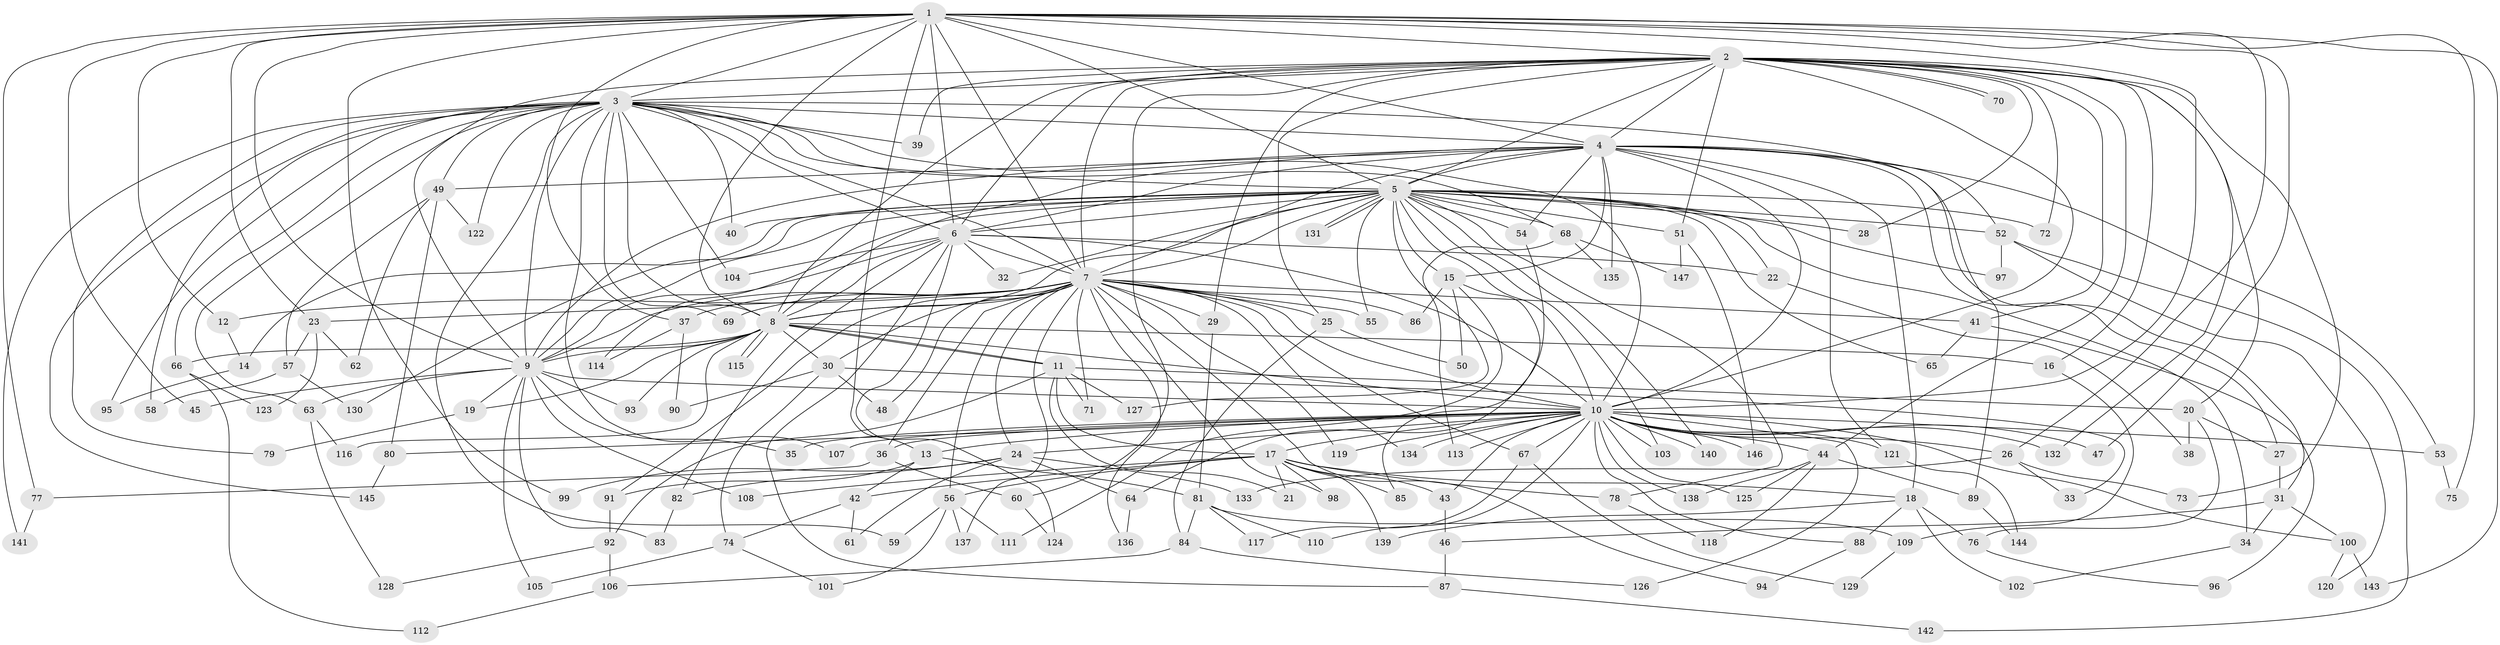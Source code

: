 // coarse degree distribution, {18: 0.01834862385321101, 20: 0.009174311926605505, 29: 0.009174311926605505, 31: 0.009174311926605505, 33: 0.009174311926605505, 17: 0.009174311926605505, 14: 0.009174311926605505, 34: 0.009174311926605505, 7: 0.01834862385321101, 6: 0.045871559633027525, 3: 0.1926605504587156, 4: 0.11009174311926606, 10: 0.009174311926605505, 5: 0.08256880733944955, 2: 0.44036697247706424, 1: 0.01834862385321101}
// Generated by graph-tools (version 1.1) at 2025/23/03/03/25 07:23:41]
// undirected, 147 vertices, 319 edges
graph export_dot {
graph [start="1"]
  node [color=gray90,style=filled];
  1;
  2;
  3;
  4;
  5;
  6;
  7;
  8;
  9;
  10;
  11;
  12;
  13;
  14;
  15;
  16;
  17;
  18;
  19;
  20;
  21;
  22;
  23;
  24;
  25;
  26;
  27;
  28;
  29;
  30;
  31;
  32;
  33;
  34;
  35;
  36;
  37;
  38;
  39;
  40;
  41;
  42;
  43;
  44;
  45;
  46;
  47;
  48;
  49;
  50;
  51;
  52;
  53;
  54;
  55;
  56;
  57;
  58;
  59;
  60;
  61;
  62;
  63;
  64;
  65;
  66;
  67;
  68;
  69;
  70;
  71;
  72;
  73;
  74;
  75;
  76;
  77;
  78;
  79;
  80;
  81;
  82;
  83;
  84;
  85;
  86;
  87;
  88;
  89;
  90;
  91;
  92;
  93;
  94;
  95;
  96;
  97;
  98;
  99;
  100;
  101;
  102;
  103;
  104;
  105;
  106;
  107;
  108;
  109;
  110;
  111;
  112;
  113;
  114;
  115;
  116;
  117;
  118;
  119;
  120;
  121;
  122;
  123;
  124;
  125;
  126;
  127;
  128;
  129;
  130;
  131;
  132;
  133;
  134;
  135;
  136;
  137;
  138;
  139;
  140;
  141;
  142;
  143;
  144;
  145;
  146;
  147;
  1 -- 2;
  1 -- 3;
  1 -- 4;
  1 -- 5;
  1 -- 6;
  1 -- 7;
  1 -- 8;
  1 -- 9;
  1 -- 10;
  1 -- 12;
  1 -- 13;
  1 -- 23;
  1 -- 26;
  1 -- 37;
  1 -- 45;
  1 -- 47;
  1 -- 75;
  1 -- 77;
  1 -- 99;
  1 -- 143;
  2 -- 3;
  2 -- 4;
  2 -- 5;
  2 -- 6;
  2 -- 7;
  2 -- 8;
  2 -- 9;
  2 -- 10;
  2 -- 16;
  2 -- 20;
  2 -- 25;
  2 -- 28;
  2 -- 29;
  2 -- 39;
  2 -- 41;
  2 -- 44;
  2 -- 51;
  2 -- 60;
  2 -- 70;
  2 -- 70;
  2 -- 72;
  2 -- 73;
  2 -- 132;
  3 -- 4;
  3 -- 5;
  3 -- 6;
  3 -- 7;
  3 -- 8;
  3 -- 9;
  3 -- 10;
  3 -- 39;
  3 -- 40;
  3 -- 49;
  3 -- 58;
  3 -- 59;
  3 -- 63;
  3 -- 66;
  3 -- 68;
  3 -- 69;
  3 -- 79;
  3 -- 89;
  3 -- 95;
  3 -- 104;
  3 -- 107;
  3 -- 122;
  3 -- 141;
  3 -- 145;
  4 -- 5;
  4 -- 6;
  4 -- 7;
  4 -- 8;
  4 -- 9;
  4 -- 10;
  4 -- 15;
  4 -- 18;
  4 -- 27;
  4 -- 31;
  4 -- 49;
  4 -- 52;
  4 -- 53;
  4 -- 54;
  4 -- 121;
  4 -- 135;
  5 -- 6;
  5 -- 7;
  5 -- 8;
  5 -- 9;
  5 -- 10;
  5 -- 14;
  5 -- 15;
  5 -- 22;
  5 -- 28;
  5 -- 32;
  5 -- 34;
  5 -- 40;
  5 -- 51;
  5 -- 52;
  5 -- 54;
  5 -- 55;
  5 -- 65;
  5 -- 68;
  5 -- 72;
  5 -- 78;
  5 -- 97;
  5 -- 103;
  5 -- 114;
  5 -- 127;
  5 -- 130;
  5 -- 131;
  5 -- 131;
  5 -- 140;
  6 -- 7;
  6 -- 8;
  6 -- 9;
  6 -- 10;
  6 -- 22;
  6 -- 32;
  6 -- 82;
  6 -- 87;
  6 -- 104;
  6 -- 124;
  7 -- 8;
  7 -- 9;
  7 -- 10;
  7 -- 12;
  7 -- 23;
  7 -- 24;
  7 -- 25;
  7 -- 29;
  7 -- 30;
  7 -- 36;
  7 -- 37;
  7 -- 41;
  7 -- 48;
  7 -- 55;
  7 -- 56;
  7 -- 67;
  7 -- 69;
  7 -- 71;
  7 -- 86;
  7 -- 91;
  7 -- 94;
  7 -- 98;
  7 -- 119;
  7 -- 134;
  7 -- 136;
  7 -- 137;
  8 -- 9;
  8 -- 10;
  8 -- 11;
  8 -- 11;
  8 -- 16;
  8 -- 19;
  8 -- 30;
  8 -- 66;
  8 -- 93;
  8 -- 115;
  8 -- 115;
  8 -- 116;
  9 -- 10;
  9 -- 19;
  9 -- 35;
  9 -- 45;
  9 -- 63;
  9 -- 83;
  9 -- 93;
  9 -- 105;
  9 -- 108;
  10 -- 13;
  10 -- 17;
  10 -- 24;
  10 -- 26;
  10 -- 35;
  10 -- 36;
  10 -- 43;
  10 -- 44;
  10 -- 47;
  10 -- 53;
  10 -- 67;
  10 -- 80;
  10 -- 88;
  10 -- 100;
  10 -- 103;
  10 -- 107;
  10 -- 110;
  10 -- 113;
  10 -- 119;
  10 -- 121;
  10 -- 125;
  10 -- 126;
  10 -- 132;
  10 -- 134;
  10 -- 138;
  10 -- 140;
  10 -- 146;
  11 -- 17;
  11 -- 20;
  11 -- 21;
  11 -- 71;
  11 -- 92;
  11 -- 127;
  12 -- 14;
  13 -- 42;
  13 -- 81;
  13 -- 91;
  14 -- 95;
  15 -- 50;
  15 -- 85;
  15 -- 86;
  15 -- 111;
  16 -- 109;
  17 -- 18;
  17 -- 21;
  17 -- 42;
  17 -- 43;
  17 -- 56;
  17 -- 78;
  17 -- 85;
  17 -- 98;
  17 -- 108;
  17 -- 139;
  18 -- 76;
  18 -- 88;
  18 -- 102;
  18 -- 139;
  19 -- 79;
  20 -- 27;
  20 -- 38;
  20 -- 76;
  22 -- 38;
  23 -- 57;
  23 -- 62;
  23 -- 123;
  24 -- 61;
  24 -- 64;
  24 -- 82;
  24 -- 99;
  24 -- 133;
  25 -- 50;
  25 -- 84;
  26 -- 33;
  26 -- 73;
  26 -- 133;
  27 -- 31;
  29 -- 81;
  30 -- 33;
  30 -- 48;
  30 -- 74;
  30 -- 90;
  31 -- 34;
  31 -- 46;
  31 -- 100;
  34 -- 102;
  36 -- 60;
  36 -- 77;
  37 -- 90;
  37 -- 114;
  41 -- 65;
  41 -- 96;
  42 -- 61;
  42 -- 74;
  43 -- 46;
  44 -- 89;
  44 -- 118;
  44 -- 125;
  44 -- 138;
  46 -- 87;
  49 -- 57;
  49 -- 62;
  49 -- 80;
  49 -- 122;
  51 -- 146;
  51 -- 147;
  52 -- 97;
  52 -- 120;
  52 -- 142;
  53 -- 75;
  54 -- 64;
  56 -- 59;
  56 -- 101;
  56 -- 111;
  56 -- 137;
  57 -- 58;
  57 -- 130;
  60 -- 124;
  63 -- 116;
  63 -- 128;
  64 -- 136;
  66 -- 112;
  66 -- 123;
  67 -- 117;
  67 -- 129;
  68 -- 113;
  68 -- 135;
  68 -- 147;
  74 -- 101;
  74 -- 105;
  76 -- 96;
  77 -- 141;
  78 -- 118;
  80 -- 145;
  81 -- 84;
  81 -- 109;
  81 -- 110;
  81 -- 117;
  82 -- 83;
  84 -- 106;
  84 -- 126;
  87 -- 142;
  88 -- 94;
  89 -- 144;
  91 -- 92;
  92 -- 106;
  92 -- 128;
  100 -- 120;
  100 -- 143;
  106 -- 112;
  109 -- 129;
  121 -- 144;
}
